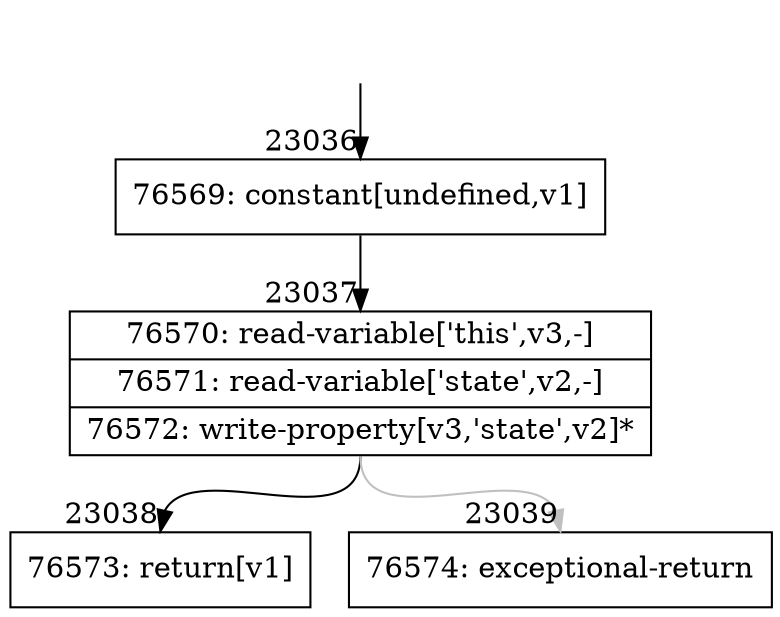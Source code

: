 digraph {
rankdir="TD"
BB_entry2002[shape=none,label=""];
BB_entry2002 -> BB23036 [tailport=s, headport=n, headlabel="    23036"]
BB23036 [shape=record label="{76569: constant[undefined,v1]}" ] 
BB23036 -> BB23037 [tailport=s, headport=n, headlabel="      23037"]
BB23037 [shape=record label="{76570: read-variable['this',v3,-]|76571: read-variable['state',v2,-]|76572: write-property[v3,'state',v2]*}" ] 
BB23037 -> BB23038 [tailport=s, headport=n, headlabel="      23038"]
BB23037 -> BB23039 [tailport=s, headport=n, color=gray, headlabel="      23039"]
BB23038 [shape=record label="{76573: return[v1]}" ] 
BB23039 [shape=record label="{76574: exceptional-return}" ] 
//#$~ 43093
}
